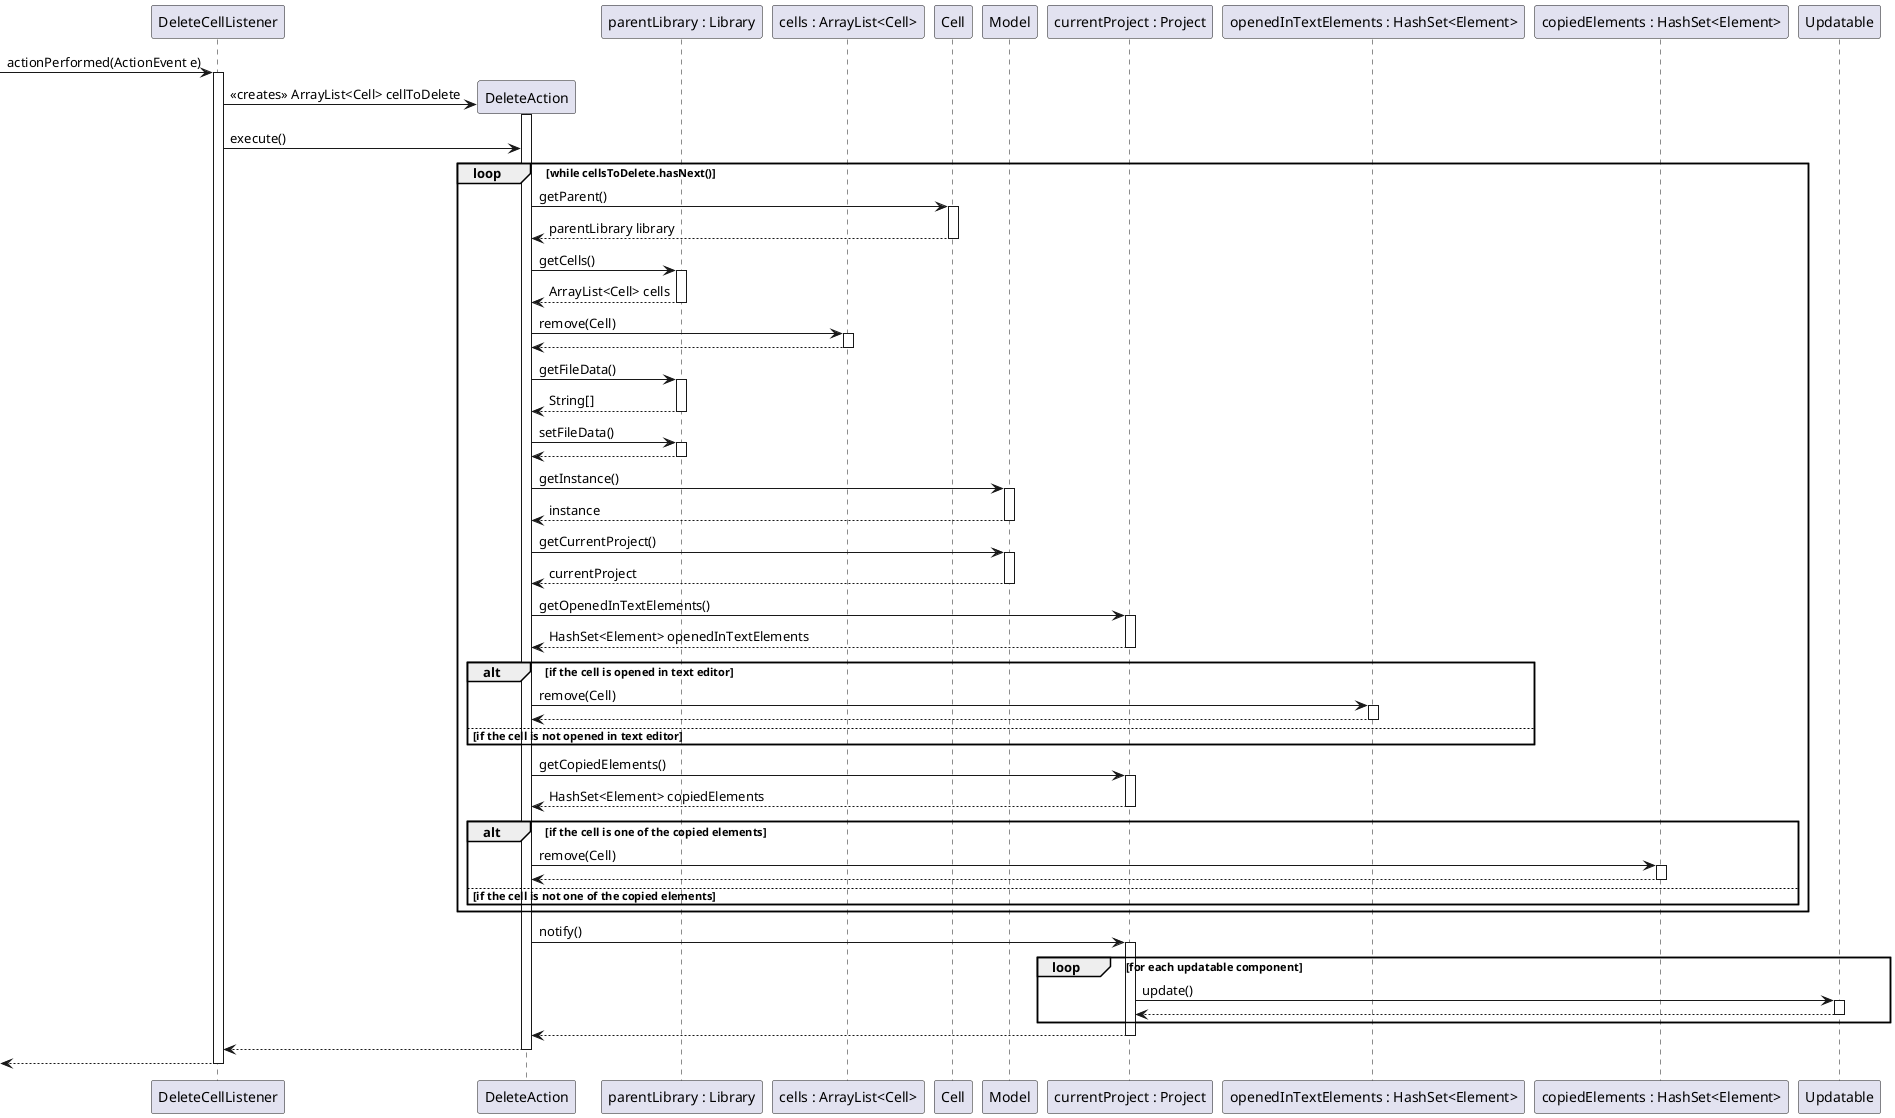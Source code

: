 @startuml
-> DeleteCellListener : actionPerformed(ActionEvent e)
activate DeleteCellListener
DeleteCellListener -> DeleteAction ** : <<creates>> ArrayList<Cell> cellToDelete
activate DeleteAction

DeleteCellListener -> DeleteAction : execute()
participant "parentLibrary : Library" as parentLibrary
participant "cells : ArrayList<Cell>" as cells
loop while cellsToDelete.hasNext()
DeleteAction -> Cell : getParent()
activate Cell
return parentLibrary library
DeleteAction -> parentLibrary : getCells()
activate parentLibrary
return ArrayList<Cell> cells
DeleteAction -> cells : remove(Cell)
activate cells 
return
DeleteAction -> parentLibrary : getFileData()
activate parentLibrary
return String[]
DeleteAction -> parentLibrary : setFileData()
activate parentLibrary
return 

DeleteAction -> Model : getInstance()
activate Model
return instance 
DeleteAction -> Model : getCurrentProject()
activate Model 
return currentProject
participant "currentProject : Project" as currentProject
DeleteAction -> currentProject : getOpenedInTextElements()
activate currentProject
return HashSet<Element> openedInTextElements



participant "openedInTextElements : HashSet<Element>" as openedInTextElements
participant "copiedElements : HashSet<Element>" as copiedElements



alt if the cell is opened in text editor
DeleteAction -> openedInTextElements : remove(Cell)
activate openedInTextElements 
return 
else if the cell is not opened in text editor 
end 

DeleteAction -> currentProject : getCopiedElements()
activate currentProject
return HashSet<Element> copiedElements

alt if the cell is one of the copied elements 
DeleteAction -> copiedElements : remove(Cell)
activate copiedElements 
return 
else if the cell is not one of the copied elements
end 

end

DeleteAction -> currentProject: notify()
activate currentProject

loop for each updatable component 
currentProject -> Updatable ++ : update()
return 
end

return
return 
return 

@enduml